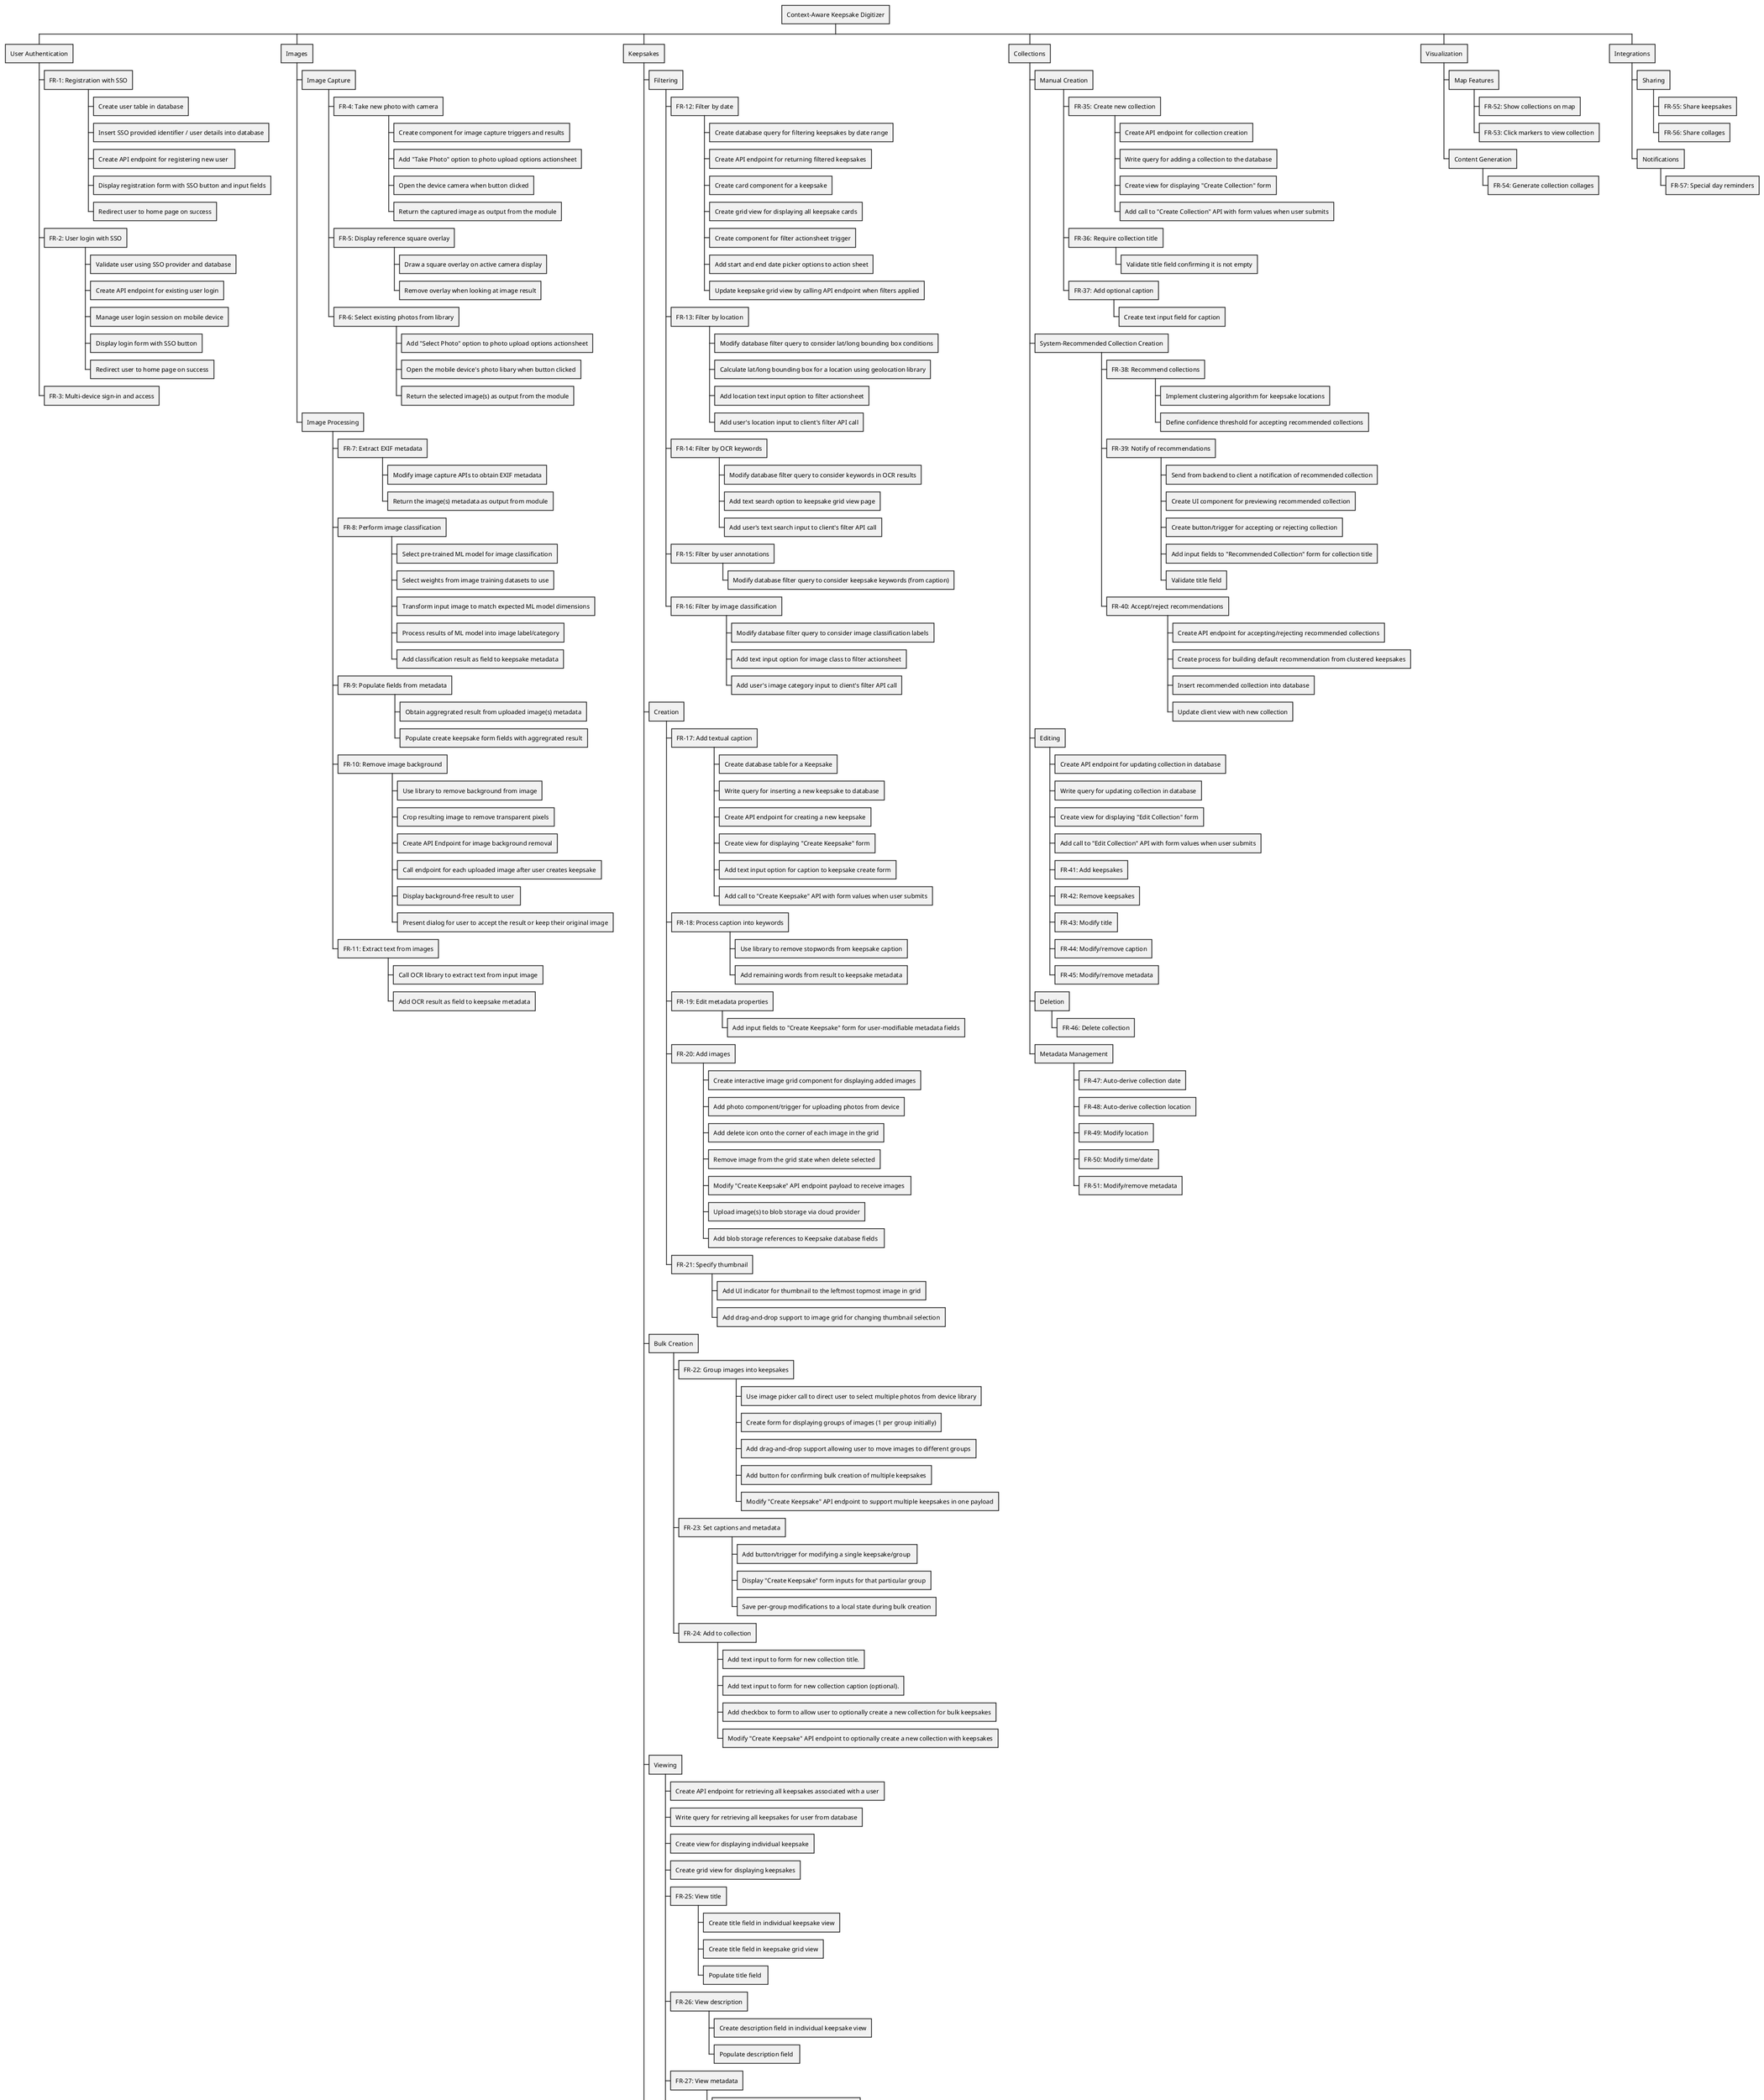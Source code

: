 @startwbs Work Breakdown Structure
* Context-Aware Keepsake Digitizer

' Owen
** User Authentication

*** FR-1: Registration with SSO
**** Create user table in database
**** Insert SSO provided identifier / user details into database
**** Create API endpoint for registering new user 
**** Display registration form with SSO button and input fields
**** Redirect user to home page on success

*** FR-2: User login with SSO
**** Validate user using SSO provider and database
**** Create API endpoint for existing user login
**** Manage user login session on mobile device
**** Display login form with SSO button
**** Redirect user to home page on success
' Question: what to put for FR-3..? this might be more of a non=functional
' Answer: yeah seems more like non-functional. It's implied with how the SSO works imo
*** FR-3: Multi-device sign-in and access

** Images

*** Image Capture

**** FR-4: Take new photo with camera
***** Create component for image capture triggers and results
***** Add "Take Photo" option to photo upload options actionsheet
***** Open the device camera when button clicked
***** Return the captured image as output from the module

**** FR-5: Display reference square overlay
***** Draw a square overlay on active camera display
***** Remove overlay when looking at image result

**** FR-6: Select existing photos from library
***** Add "Select Photo" option to photo upload options actionsheet
***** Open the mobile device's photo libary when button clicked
***** Return the selected image(s) as output from the module

*** Image Processing

**** FR-7: Extract EXIF metadata
***** Modify image capture APIs to obtain EXIF metadata
***** Return the image(s) metadata as output from module

**** FR-8: Perform image classification
***** Select pre-trained ML model for image classification
***** Select weights from image training datasets to use
***** Transform input image to match expected ML model dimensions
***** Process results of ML model into image label/category
***** Add classification result as field to keepsake metadata

**** FR-9: Populate fields from metadata
***** Obtain aggregrated result from uploaded image(s) metadata
***** Populate create keepsake form fields with aggregrated result

**** FR-10: Remove image background
***** Use library to remove background from image
***** Crop resulting image to remove transparent pixels
***** Create API Endpoint for image background removal
***** Call endpoint for each uploaded image after user creates keepsake
***** Display background-free result to user 
***** Present dialog for user to accept the result or keep their original image

**** FR-11: Extract text from images
***** Call OCR library to extract text from input image
***** Add OCR result as field to keepsake metadata

** Keepsakes

*** Filtering

**** FR-12: Filter by date
***** Create database query for filtering keepsakes by date range
***** Create API endpoint for returning filtered keepsakes
***** Create card component for a keepsake
***** Create grid view for displaying all keepsake cards
***** Create component for filter actionsheet trigger
***** Add start and end date picker options to action sheet
***** Update keepsake grid view by calling API endpoint when filters applied

**** FR-13: Filter by location
***** Modify database filter query to consider lat/long bounding box conditions
***** Calculate lat/long bounding box for a location using geolocation library
***** Add location text input option to filter actionsheet
***** Add user's location input to client's filter API call

**** FR-14: Filter by OCR keywords
***** Modify database filter query to consider keywords in OCR results
***** Add text search option to keepsake grid view page
***** Add user's text search input to client's filter API call

**** FR-15: Filter by user annotations
***** Modify database filter query to consider keepsake keywords (from caption)

**** FR-16: Filter by image classification
***** Modify database filter query to consider image classification labels
***** Add text input option for image class to filter actionsheet
***** Add user's image category input to client's filter API call

*** Creation

**** FR-17: Add textual caption
***** Create database table for a Keepsake
***** Write query for inserting a new keepsake to database
***** Create API endpoint for creating a new keepsake
***** Create view for displaying "Create Keepsake" form
***** Add text input option for caption to keepsake create form
***** Add call to "Create Keepsake" API with form values when user submits

**** FR-18: Process caption into keywords
***** Use library to remove stopwords from keepsake caption
***** Add remaining words from result to keepsake metadata

**** FR-19: Edit metadata properties
***** Add input fields to "Create Keepsake" form for user-modifiable metadata fields

**** FR-20: Add images
***** Create interactive image grid component for displaying added images
***** Add photo component/trigger for uploading photos from device
***** Add delete icon onto the corner of each image in the grid
***** Remove image from the grid state when delete selected
***** Modify "Create Keepsake" API endpoint payload to receive images 
***** Upload image(s) to blob storage via cloud provider
***** Add blob storage references to Keepsake database fields 

**** FR-21: Specify thumbnail
***** Add UI indicator for thumbnail to the leftmost topmost image in grid
***** Add drag-and-drop support to image grid for changing thumbnail selection

*** Bulk Creation

**** FR-22: Group images into keepsakes
***** Use image picker call to direct user to select multiple photos from device library
***** Create form for displaying groups of images (1 per group initially)
***** Add drag-and-drop support allowing user to move images to different groups
***** Add button for confirming bulk creation of multiple keepsakes
***** Modify "Create Keepsake" API endpoint to support multiple keepsakes in one payload

**** FR-23: Set captions and metadata
***** Add button/trigger for modifying a single keepsake/group 
***** Display "Create Keepsake" form inputs for that particular group
***** Save per-group modifications to a local state during bulk creation

**** FR-24: Add to collection
***** Add text input to form for new collection title.
***** Add text input to form for new collection caption (optional).
***** Add checkbox to form to allow user to optionally create a new collection for bulk keepsakes
***** Modify "Create Keepsake" API endpoint to optionally create a new collection with keepsakes

' Levi
*** Viewing
' FIXME: should the view requirements have an API for each FR? Should they just query the same endpoint? Should we have API for bulk retrieval and single retrieval?
**** Create API endpoint for retrieving all keepsakes associated with a user
**** Write query for retrieving all keepsakes for user from database
**** Create view for displaying individual keepsake
**** Create grid view for displaying keepsakes

**** FR-25: View title
***** Create title field in individual keepsake view
***** Create title field in keepsake grid view
***** Populate title field 

**** FR-26: View description
***** Create description field in individual keepsake view
***** Populate description field 

**** FR-27: View metadata
***** Create location field in individual keepsake view
***** Create location field in keepsake grid view
***** Populate location field 
' NOTE Should we include the geocoding thing here?
***** Make location field readable with geocode API
***** Create date field in individual keepsake view
***** Create date field in keepsake grid view
***** Convert date field to readable format
***** Populate date field 
' NOTE Displaying any other metadata?

**** FR-28: View photos in carousel
' FIXME: No FR for thumbnail display. Should it go here or should we drop it for the diagram?
***** Create UI component for displaying images in carousel
***** Create API endpoint for retrieving keepsake images
***** Enable swipe gesture for navigating carousel
***** Populate image carousel
***** Create UI component for displaying images in full screen
***** Enable touch gesture for transitioning to full screen image view

*** Editing
' FIXME: Should each field have an endpoint? If not should we put the nodes that apply to all the functional requirements under the Feature Node?
**** Create API endpoint for updating keepsake in database
**** Write query for updating keepsake in database
**** Create view for displaying "Edit Keepsake" form
**** Add call to "Edit Keepsake" API with form values when user submits

**** FR-29: Modify/remove title
***** Create text input field for title
***** Populate title field with existing title
***** Implement field validation confirming that title exists

**** FR-30: Modify/remove description
***** Create text input field for description
***** Populate description field with existing description
' NOTE Do we want to add field validation as leaf nodes? Works for both creation and editing

**** FR-31: Modify/remove images
***** Create interactive image grid component for displaying associated images
***** Add photo component/trigger for taking photo using device camera
***** Add photo component/trigger for uploading photos from device
***** Add delete icon onto the corner of each image in the grid
***** Remove image from the grid state when delete selected
***** Modify "Edit Keepsake" API endpoint payload to receive images
***** Modify "Edit Keepsake" API endpoint payload to communicate deleted images
***** Upload image(s) to blob storage via cloud provider

**** FR-32: Change thumbnail
***** Add drag-and-drop support to image grid for changing thumbnail selection
' NOTE Is there more to changing the thumbnail? Should specify API for thumbnail selection?

**** FR-33: Modify/remove metadata
' NOTE Again do we want to specify the fields?
***** Add input fields to "Edit Keepsake" form for location field
***** Add input fields to "Edit Keepsake" form for date field

*** Deletion

**** FR-34: Delete keepsake permanently
***** Create API endpoint for deleting keepsake entry
***** Remove associated images from storage
***** Display confirmation prompt before deletion
***** Remove keepsake from user's view after deletion
***** Delete keepsake from database

** Collections

*** Manual Creation

**** FR-35: Create new collection
***** Create API endpoint for collection creation
***** Write query for adding a collection to the database
***** Create view for displaying "Create Collection" form
***** Add call to "Create Collection" API with form values when user submits

**** FR-36: Require collection title
***** Validate title field confirming it is not empty

**** FR-37: Add optional caption
***** Create text input field for caption

' TODO Missing anything big here?
*** System-Recommended Collection Creation

**** FR-38: Recommend collections
***** Implement clustering algorithm for keepsake locations
***** Define confidence threshold for accepting recommended collections

**** FR-39: Notify of recommendations
***** Send from backend to client a notification of recommended collection
***** Create UI component for previewing recommended collection
***** Create button/trigger for accepting or rejecting collection
***** Add input fields to "Recommended Collection" form for collection title
***** Validate title field

**** FR-40: Accept/reject recommendations
***** Create API endpoint for accepting/rejecting recommended collections
***** Create process for building default recommendation from clustered keepsakes
***** Insert recommended collection into database
***** Update client view with new collection

*** Editing
**** Create API endpoint for updating collection in database
**** Write query for updating collection in database
**** Create view for displaying "Edit Collection" form
**** Add call to "Edit Collection" API with form values when user submits

**** FR-41: Add keepsakes

**** FR-42: Remove keepsakes

**** FR-43: Modify title

**** FR-44: Modify/remove caption

**** FR-45: Modify/remove metadata

' Mahmud
*** Deletion

**** FR-46: Delete collection

*** Metadata Management

**** FR-47: Auto-derive collection date

**** FR-48: Auto-derive collection location

**** FR-49: Modify location

**** FR-50: Modify time/date
' FIXME: DUPLICATE of FR-45

**** FR-51: Modify/remove metadata

** Visualization

*** Map Features

**** FR-52: Show collections on map

**** FR-53: Click markers to view collection

*** Content Generation

**** FR-54: Generate collection collages

** Integrations

*** Sharing

**** FR-55: Share keepsakes

**** FR-56: Share collages

*** Notifications

**** FR-57: Special day reminders
@endwbs

